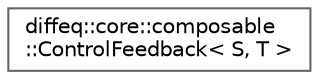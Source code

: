 digraph "Graphical Class Hierarchy"
{
 // LATEX_PDF_SIZE
  bgcolor="transparent";
  edge [fontname=Helvetica,fontsize=10,labelfontname=Helvetica,labelfontsize=10];
  node [fontname=Helvetica,fontsize=10,shape=box,height=0.2,width=0.4];
  rankdir="LR";
  Node0 [id="Node000000",label="diffeq::core::composable\l::ControlFeedback\< S, T \>",height=0.2,width=0.4,color="grey40", fillcolor="white", style="filled",URL="$structdiffeq_1_1core_1_1composable_1_1_control_feedback.html",tooltip="Control feedback structure."];
}
